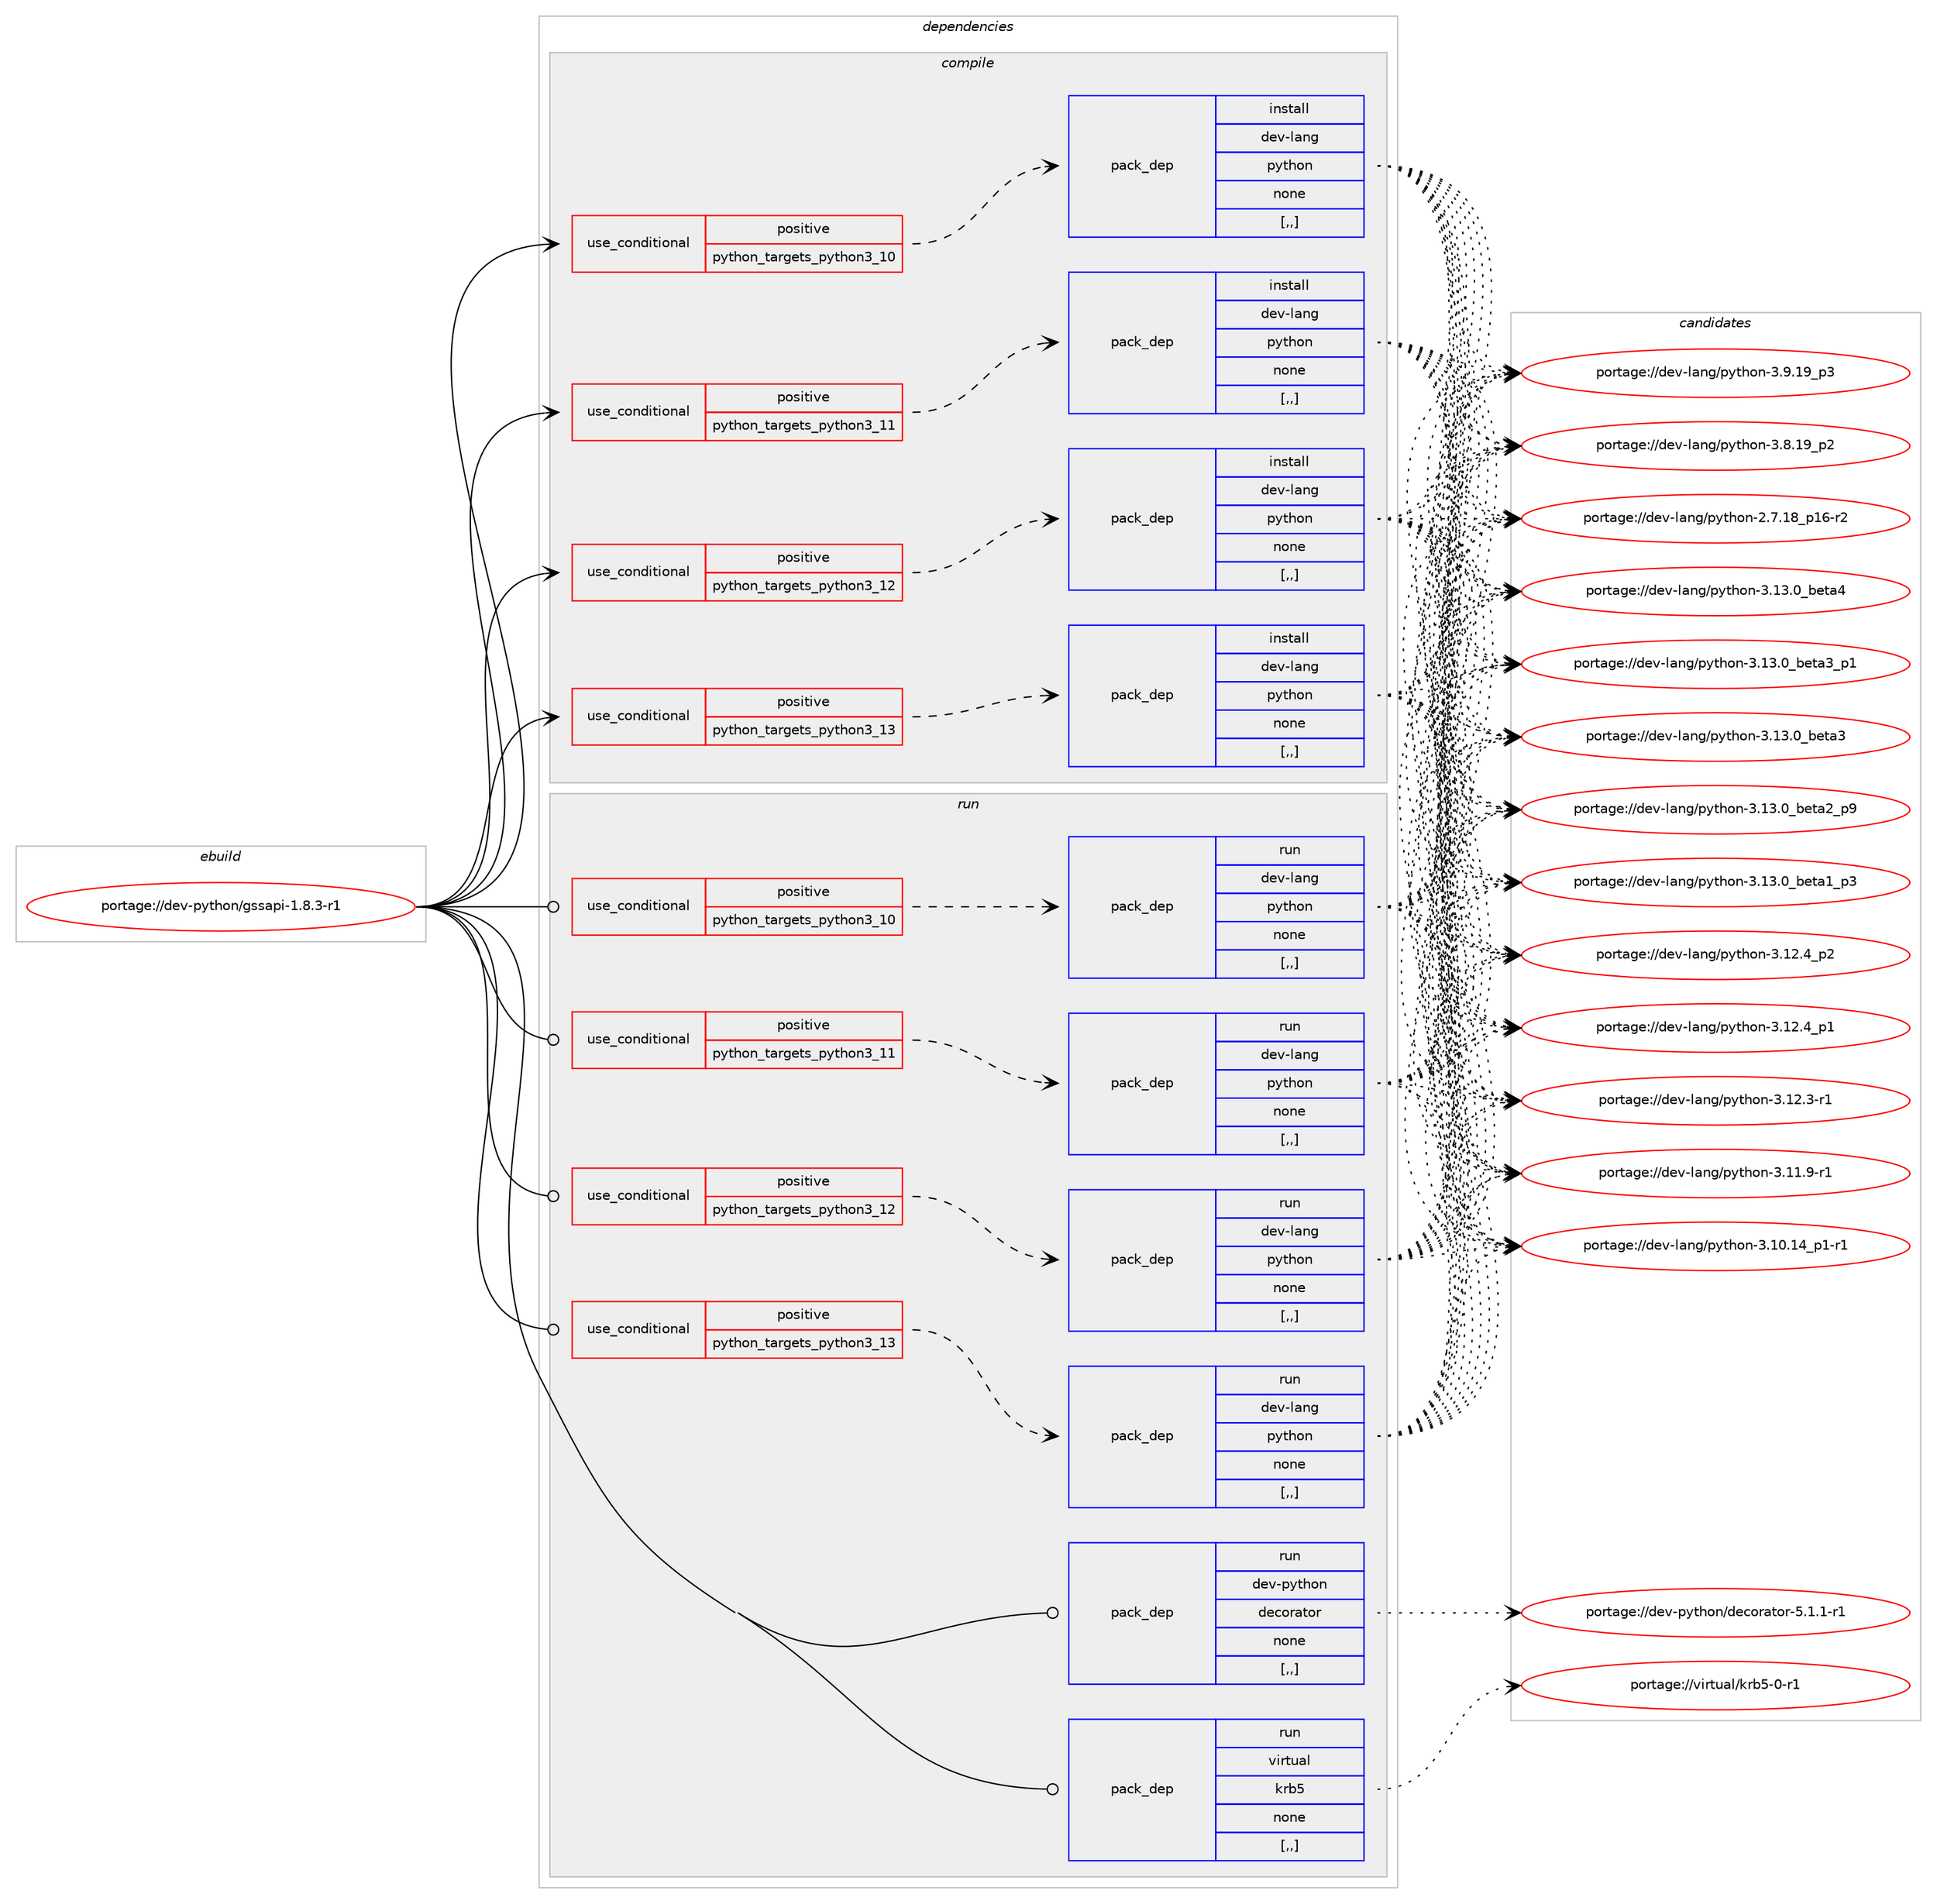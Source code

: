 digraph prolog {

# *************
# Graph options
# *************

newrank=true;
concentrate=true;
compound=true;
graph [rankdir=LR,fontname=Helvetica,fontsize=10,ranksep=1.5];#, ranksep=2.5, nodesep=0.2];
edge  [arrowhead=vee];
node  [fontname=Helvetica,fontsize=10];

# **********
# The ebuild
# **********

subgraph cluster_leftcol {
color=gray;
label=<<i>ebuild</i>>;
id [label="portage://dev-python/gssapi-1.8.3-r1", color=red, width=4, href="../dev-python/gssapi-1.8.3-r1.svg"];
}

# ****************
# The dependencies
# ****************

subgraph cluster_midcol {
color=gray;
label=<<i>dependencies</i>>;
subgraph cluster_compile {
fillcolor="#eeeeee";
style=filled;
label=<<i>compile</i>>;
subgraph cond33261 {
dependency147573 [label=<<TABLE BORDER="0" CELLBORDER="1" CELLSPACING="0" CELLPADDING="4"><TR><TD ROWSPAN="3" CELLPADDING="10">use_conditional</TD></TR><TR><TD>positive</TD></TR><TR><TD>python_targets_python3_10</TD></TR></TABLE>>, shape=none, color=red];
subgraph pack113063 {
dependency147574 [label=<<TABLE BORDER="0" CELLBORDER="1" CELLSPACING="0" CELLPADDING="4" WIDTH="220"><TR><TD ROWSPAN="6" CELLPADDING="30">pack_dep</TD></TR><TR><TD WIDTH="110">install</TD></TR><TR><TD>dev-lang</TD></TR><TR><TD>python</TD></TR><TR><TD>none</TD></TR><TR><TD>[,,]</TD></TR></TABLE>>, shape=none, color=blue];
}
dependency147573:e -> dependency147574:w [weight=20,style="dashed",arrowhead="vee"];
}
id:e -> dependency147573:w [weight=20,style="solid",arrowhead="vee"];
subgraph cond33262 {
dependency147575 [label=<<TABLE BORDER="0" CELLBORDER="1" CELLSPACING="0" CELLPADDING="4"><TR><TD ROWSPAN="3" CELLPADDING="10">use_conditional</TD></TR><TR><TD>positive</TD></TR><TR><TD>python_targets_python3_11</TD></TR></TABLE>>, shape=none, color=red];
subgraph pack113064 {
dependency147576 [label=<<TABLE BORDER="0" CELLBORDER="1" CELLSPACING="0" CELLPADDING="4" WIDTH="220"><TR><TD ROWSPAN="6" CELLPADDING="30">pack_dep</TD></TR><TR><TD WIDTH="110">install</TD></TR><TR><TD>dev-lang</TD></TR><TR><TD>python</TD></TR><TR><TD>none</TD></TR><TR><TD>[,,]</TD></TR></TABLE>>, shape=none, color=blue];
}
dependency147575:e -> dependency147576:w [weight=20,style="dashed",arrowhead="vee"];
}
id:e -> dependency147575:w [weight=20,style="solid",arrowhead="vee"];
subgraph cond33263 {
dependency147577 [label=<<TABLE BORDER="0" CELLBORDER="1" CELLSPACING="0" CELLPADDING="4"><TR><TD ROWSPAN="3" CELLPADDING="10">use_conditional</TD></TR><TR><TD>positive</TD></TR><TR><TD>python_targets_python3_12</TD></TR></TABLE>>, shape=none, color=red];
subgraph pack113065 {
dependency147578 [label=<<TABLE BORDER="0" CELLBORDER="1" CELLSPACING="0" CELLPADDING="4" WIDTH="220"><TR><TD ROWSPAN="6" CELLPADDING="30">pack_dep</TD></TR><TR><TD WIDTH="110">install</TD></TR><TR><TD>dev-lang</TD></TR><TR><TD>python</TD></TR><TR><TD>none</TD></TR><TR><TD>[,,]</TD></TR></TABLE>>, shape=none, color=blue];
}
dependency147577:e -> dependency147578:w [weight=20,style="dashed",arrowhead="vee"];
}
id:e -> dependency147577:w [weight=20,style="solid",arrowhead="vee"];
subgraph cond33264 {
dependency147579 [label=<<TABLE BORDER="0" CELLBORDER="1" CELLSPACING="0" CELLPADDING="4"><TR><TD ROWSPAN="3" CELLPADDING="10">use_conditional</TD></TR><TR><TD>positive</TD></TR><TR><TD>python_targets_python3_13</TD></TR></TABLE>>, shape=none, color=red];
subgraph pack113066 {
dependency147580 [label=<<TABLE BORDER="0" CELLBORDER="1" CELLSPACING="0" CELLPADDING="4" WIDTH="220"><TR><TD ROWSPAN="6" CELLPADDING="30">pack_dep</TD></TR><TR><TD WIDTH="110">install</TD></TR><TR><TD>dev-lang</TD></TR><TR><TD>python</TD></TR><TR><TD>none</TD></TR><TR><TD>[,,]</TD></TR></TABLE>>, shape=none, color=blue];
}
dependency147579:e -> dependency147580:w [weight=20,style="dashed",arrowhead="vee"];
}
id:e -> dependency147579:w [weight=20,style="solid",arrowhead="vee"];
}
subgraph cluster_compileandrun {
fillcolor="#eeeeee";
style=filled;
label=<<i>compile and run</i>>;
}
subgraph cluster_run {
fillcolor="#eeeeee";
style=filled;
label=<<i>run</i>>;
subgraph cond33265 {
dependency147581 [label=<<TABLE BORDER="0" CELLBORDER="1" CELLSPACING="0" CELLPADDING="4"><TR><TD ROWSPAN="3" CELLPADDING="10">use_conditional</TD></TR><TR><TD>positive</TD></TR><TR><TD>python_targets_python3_10</TD></TR></TABLE>>, shape=none, color=red];
subgraph pack113067 {
dependency147582 [label=<<TABLE BORDER="0" CELLBORDER="1" CELLSPACING="0" CELLPADDING="4" WIDTH="220"><TR><TD ROWSPAN="6" CELLPADDING="30">pack_dep</TD></TR><TR><TD WIDTH="110">run</TD></TR><TR><TD>dev-lang</TD></TR><TR><TD>python</TD></TR><TR><TD>none</TD></TR><TR><TD>[,,]</TD></TR></TABLE>>, shape=none, color=blue];
}
dependency147581:e -> dependency147582:w [weight=20,style="dashed",arrowhead="vee"];
}
id:e -> dependency147581:w [weight=20,style="solid",arrowhead="odot"];
subgraph cond33266 {
dependency147583 [label=<<TABLE BORDER="0" CELLBORDER="1" CELLSPACING="0" CELLPADDING="4"><TR><TD ROWSPAN="3" CELLPADDING="10">use_conditional</TD></TR><TR><TD>positive</TD></TR><TR><TD>python_targets_python3_11</TD></TR></TABLE>>, shape=none, color=red];
subgraph pack113068 {
dependency147584 [label=<<TABLE BORDER="0" CELLBORDER="1" CELLSPACING="0" CELLPADDING="4" WIDTH="220"><TR><TD ROWSPAN="6" CELLPADDING="30">pack_dep</TD></TR><TR><TD WIDTH="110">run</TD></TR><TR><TD>dev-lang</TD></TR><TR><TD>python</TD></TR><TR><TD>none</TD></TR><TR><TD>[,,]</TD></TR></TABLE>>, shape=none, color=blue];
}
dependency147583:e -> dependency147584:w [weight=20,style="dashed",arrowhead="vee"];
}
id:e -> dependency147583:w [weight=20,style="solid",arrowhead="odot"];
subgraph cond33267 {
dependency147585 [label=<<TABLE BORDER="0" CELLBORDER="1" CELLSPACING="0" CELLPADDING="4"><TR><TD ROWSPAN="3" CELLPADDING="10">use_conditional</TD></TR><TR><TD>positive</TD></TR><TR><TD>python_targets_python3_12</TD></TR></TABLE>>, shape=none, color=red];
subgraph pack113069 {
dependency147586 [label=<<TABLE BORDER="0" CELLBORDER="1" CELLSPACING="0" CELLPADDING="4" WIDTH="220"><TR><TD ROWSPAN="6" CELLPADDING="30">pack_dep</TD></TR><TR><TD WIDTH="110">run</TD></TR><TR><TD>dev-lang</TD></TR><TR><TD>python</TD></TR><TR><TD>none</TD></TR><TR><TD>[,,]</TD></TR></TABLE>>, shape=none, color=blue];
}
dependency147585:e -> dependency147586:w [weight=20,style="dashed",arrowhead="vee"];
}
id:e -> dependency147585:w [weight=20,style="solid",arrowhead="odot"];
subgraph cond33268 {
dependency147587 [label=<<TABLE BORDER="0" CELLBORDER="1" CELLSPACING="0" CELLPADDING="4"><TR><TD ROWSPAN="3" CELLPADDING="10">use_conditional</TD></TR><TR><TD>positive</TD></TR><TR><TD>python_targets_python3_13</TD></TR></TABLE>>, shape=none, color=red];
subgraph pack113070 {
dependency147588 [label=<<TABLE BORDER="0" CELLBORDER="1" CELLSPACING="0" CELLPADDING="4" WIDTH="220"><TR><TD ROWSPAN="6" CELLPADDING="30">pack_dep</TD></TR><TR><TD WIDTH="110">run</TD></TR><TR><TD>dev-lang</TD></TR><TR><TD>python</TD></TR><TR><TD>none</TD></TR><TR><TD>[,,]</TD></TR></TABLE>>, shape=none, color=blue];
}
dependency147587:e -> dependency147588:w [weight=20,style="dashed",arrowhead="vee"];
}
id:e -> dependency147587:w [weight=20,style="solid",arrowhead="odot"];
subgraph pack113071 {
dependency147589 [label=<<TABLE BORDER="0" CELLBORDER="1" CELLSPACING="0" CELLPADDING="4" WIDTH="220"><TR><TD ROWSPAN="6" CELLPADDING="30">pack_dep</TD></TR><TR><TD WIDTH="110">run</TD></TR><TR><TD>dev-python</TD></TR><TR><TD>decorator</TD></TR><TR><TD>none</TD></TR><TR><TD>[,,]</TD></TR></TABLE>>, shape=none, color=blue];
}
id:e -> dependency147589:w [weight=20,style="solid",arrowhead="odot"];
subgraph pack113072 {
dependency147590 [label=<<TABLE BORDER="0" CELLBORDER="1" CELLSPACING="0" CELLPADDING="4" WIDTH="220"><TR><TD ROWSPAN="6" CELLPADDING="30">pack_dep</TD></TR><TR><TD WIDTH="110">run</TD></TR><TR><TD>virtual</TD></TR><TR><TD>krb5</TD></TR><TR><TD>none</TD></TR><TR><TD>[,,]</TD></TR></TABLE>>, shape=none, color=blue];
}
id:e -> dependency147590:w [weight=20,style="solid",arrowhead="odot"];
}
}

# **************
# The candidates
# **************

subgraph cluster_choices {
rank=same;
color=gray;
label=<<i>candidates</i>>;

subgraph choice113063 {
color=black;
nodesep=1;
choice1001011184510897110103471121211161041111104551464951464895981011169752 [label="portage://dev-lang/python-3.13.0_beta4", color=red, width=4,href="../dev-lang/python-3.13.0_beta4.svg"];
choice10010111845108971101034711212111610411111045514649514648959810111697519511249 [label="portage://dev-lang/python-3.13.0_beta3_p1", color=red, width=4,href="../dev-lang/python-3.13.0_beta3_p1.svg"];
choice1001011184510897110103471121211161041111104551464951464895981011169751 [label="portage://dev-lang/python-3.13.0_beta3", color=red, width=4,href="../dev-lang/python-3.13.0_beta3.svg"];
choice10010111845108971101034711212111610411111045514649514648959810111697509511257 [label="portage://dev-lang/python-3.13.0_beta2_p9", color=red, width=4,href="../dev-lang/python-3.13.0_beta2_p9.svg"];
choice10010111845108971101034711212111610411111045514649514648959810111697499511251 [label="portage://dev-lang/python-3.13.0_beta1_p3", color=red, width=4,href="../dev-lang/python-3.13.0_beta1_p3.svg"];
choice100101118451089711010347112121116104111110455146495046529511250 [label="portage://dev-lang/python-3.12.4_p2", color=red, width=4,href="../dev-lang/python-3.12.4_p2.svg"];
choice100101118451089711010347112121116104111110455146495046529511249 [label="portage://dev-lang/python-3.12.4_p1", color=red, width=4,href="../dev-lang/python-3.12.4_p1.svg"];
choice100101118451089711010347112121116104111110455146495046514511449 [label="portage://dev-lang/python-3.12.3-r1", color=red, width=4,href="../dev-lang/python-3.12.3-r1.svg"];
choice100101118451089711010347112121116104111110455146494946574511449 [label="portage://dev-lang/python-3.11.9-r1", color=red, width=4,href="../dev-lang/python-3.11.9-r1.svg"];
choice100101118451089711010347112121116104111110455146494846495295112494511449 [label="portage://dev-lang/python-3.10.14_p1-r1", color=red, width=4,href="../dev-lang/python-3.10.14_p1-r1.svg"];
choice100101118451089711010347112121116104111110455146574649579511251 [label="portage://dev-lang/python-3.9.19_p3", color=red, width=4,href="../dev-lang/python-3.9.19_p3.svg"];
choice100101118451089711010347112121116104111110455146564649579511250 [label="portage://dev-lang/python-3.8.19_p2", color=red, width=4,href="../dev-lang/python-3.8.19_p2.svg"];
choice100101118451089711010347112121116104111110455046554649569511249544511450 [label="portage://dev-lang/python-2.7.18_p16-r2", color=red, width=4,href="../dev-lang/python-2.7.18_p16-r2.svg"];
dependency147574:e -> choice1001011184510897110103471121211161041111104551464951464895981011169752:w [style=dotted,weight="100"];
dependency147574:e -> choice10010111845108971101034711212111610411111045514649514648959810111697519511249:w [style=dotted,weight="100"];
dependency147574:e -> choice1001011184510897110103471121211161041111104551464951464895981011169751:w [style=dotted,weight="100"];
dependency147574:e -> choice10010111845108971101034711212111610411111045514649514648959810111697509511257:w [style=dotted,weight="100"];
dependency147574:e -> choice10010111845108971101034711212111610411111045514649514648959810111697499511251:w [style=dotted,weight="100"];
dependency147574:e -> choice100101118451089711010347112121116104111110455146495046529511250:w [style=dotted,weight="100"];
dependency147574:e -> choice100101118451089711010347112121116104111110455146495046529511249:w [style=dotted,weight="100"];
dependency147574:e -> choice100101118451089711010347112121116104111110455146495046514511449:w [style=dotted,weight="100"];
dependency147574:e -> choice100101118451089711010347112121116104111110455146494946574511449:w [style=dotted,weight="100"];
dependency147574:e -> choice100101118451089711010347112121116104111110455146494846495295112494511449:w [style=dotted,weight="100"];
dependency147574:e -> choice100101118451089711010347112121116104111110455146574649579511251:w [style=dotted,weight="100"];
dependency147574:e -> choice100101118451089711010347112121116104111110455146564649579511250:w [style=dotted,weight="100"];
dependency147574:e -> choice100101118451089711010347112121116104111110455046554649569511249544511450:w [style=dotted,weight="100"];
}
subgraph choice113064 {
color=black;
nodesep=1;
choice1001011184510897110103471121211161041111104551464951464895981011169752 [label="portage://dev-lang/python-3.13.0_beta4", color=red, width=4,href="../dev-lang/python-3.13.0_beta4.svg"];
choice10010111845108971101034711212111610411111045514649514648959810111697519511249 [label="portage://dev-lang/python-3.13.0_beta3_p1", color=red, width=4,href="../dev-lang/python-3.13.0_beta3_p1.svg"];
choice1001011184510897110103471121211161041111104551464951464895981011169751 [label="portage://dev-lang/python-3.13.0_beta3", color=red, width=4,href="../dev-lang/python-3.13.0_beta3.svg"];
choice10010111845108971101034711212111610411111045514649514648959810111697509511257 [label="portage://dev-lang/python-3.13.0_beta2_p9", color=red, width=4,href="../dev-lang/python-3.13.0_beta2_p9.svg"];
choice10010111845108971101034711212111610411111045514649514648959810111697499511251 [label="portage://dev-lang/python-3.13.0_beta1_p3", color=red, width=4,href="../dev-lang/python-3.13.0_beta1_p3.svg"];
choice100101118451089711010347112121116104111110455146495046529511250 [label="portage://dev-lang/python-3.12.4_p2", color=red, width=4,href="../dev-lang/python-3.12.4_p2.svg"];
choice100101118451089711010347112121116104111110455146495046529511249 [label="portage://dev-lang/python-3.12.4_p1", color=red, width=4,href="../dev-lang/python-3.12.4_p1.svg"];
choice100101118451089711010347112121116104111110455146495046514511449 [label="portage://dev-lang/python-3.12.3-r1", color=red, width=4,href="../dev-lang/python-3.12.3-r1.svg"];
choice100101118451089711010347112121116104111110455146494946574511449 [label="portage://dev-lang/python-3.11.9-r1", color=red, width=4,href="../dev-lang/python-3.11.9-r1.svg"];
choice100101118451089711010347112121116104111110455146494846495295112494511449 [label="portage://dev-lang/python-3.10.14_p1-r1", color=red, width=4,href="../dev-lang/python-3.10.14_p1-r1.svg"];
choice100101118451089711010347112121116104111110455146574649579511251 [label="portage://dev-lang/python-3.9.19_p3", color=red, width=4,href="../dev-lang/python-3.9.19_p3.svg"];
choice100101118451089711010347112121116104111110455146564649579511250 [label="portage://dev-lang/python-3.8.19_p2", color=red, width=4,href="../dev-lang/python-3.8.19_p2.svg"];
choice100101118451089711010347112121116104111110455046554649569511249544511450 [label="portage://dev-lang/python-2.7.18_p16-r2", color=red, width=4,href="../dev-lang/python-2.7.18_p16-r2.svg"];
dependency147576:e -> choice1001011184510897110103471121211161041111104551464951464895981011169752:w [style=dotted,weight="100"];
dependency147576:e -> choice10010111845108971101034711212111610411111045514649514648959810111697519511249:w [style=dotted,weight="100"];
dependency147576:e -> choice1001011184510897110103471121211161041111104551464951464895981011169751:w [style=dotted,weight="100"];
dependency147576:e -> choice10010111845108971101034711212111610411111045514649514648959810111697509511257:w [style=dotted,weight="100"];
dependency147576:e -> choice10010111845108971101034711212111610411111045514649514648959810111697499511251:w [style=dotted,weight="100"];
dependency147576:e -> choice100101118451089711010347112121116104111110455146495046529511250:w [style=dotted,weight="100"];
dependency147576:e -> choice100101118451089711010347112121116104111110455146495046529511249:w [style=dotted,weight="100"];
dependency147576:e -> choice100101118451089711010347112121116104111110455146495046514511449:w [style=dotted,weight="100"];
dependency147576:e -> choice100101118451089711010347112121116104111110455146494946574511449:w [style=dotted,weight="100"];
dependency147576:e -> choice100101118451089711010347112121116104111110455146494846495295112494511449:w [style=dotted,weight="100"];
dependency147576:e -> choice100101118451089711010347112121116104111110455146574649579511251:w [style=dotted,weight="100"];
dependency147576:e -> choice100101118451089711010347112121116104111110455146564649579511250:w [style=dotted,weight="100"];
dependency147576:e -> choice100101118451089711010347112121116104111110455046554649569511249544511450:w [style=dotted,weight="100"];
}
subgraph choice113065 {
color=black;
nodesep=1;
choice1001011184510897110103471121211161041111104551464951464895981011169752 [label="portage://dev-lang/python-3.13.0_beta4", color=red, width=4,href="../dev-lang/python-3.13.0_beta4.svg"];
choice10010111845108971101034711212111610411111045514649514648959810111697519511249 [label="portage://dev-lang/python-3.13.0_beta3_p1", color=red, width=4,href="../dev-lang/python-3.13.0_beta3_p1.svg"];
choice1001011184510897110103471121211161041111104551464951464895981011169751 [label="portage://dev-lang/python-3.13.0_beta3", color=red, width=4,href="../dev-lang/python-3.13.0_beta3.svg"];
choice10010111845108971101034711212111610411111045514649514648959810111697509511257 [label="portage://dev-lang/python-3.13.0_beta2_p9", color=red, width=4,href="../dev-lang/python-3.13.0_beta2_p9.svg"];
choice10010111845108971101034711212111610411111045514649514648959810111697499511251 [label="portage://dev-lang/python-3.13.0_beta1_p3", color=red, width=4,href="../dev-lang/python-3.13.0_beta1_p3.svg"];
choice100101118451089711010347112121116104111110455146495046529511250 [label="portage://dev-lang/python-3.12.4_p2", color=red, width=4,href="../dev-lang/python-3.12.4_p2.svg"];
choice100101118451089711010347112121116104111110455146495046529511249 [label="portage://dev-lang/python-3.12.4_p1", color=red, width=4,href="../dev-lang/python-3.12.4_p1.svg"];
choice100101118451089711010347112121116104111110455146495046514511449 [label="portage://dev-lang/python-3.12.3-r1", color=red, width=4,href="../dev-lang/python-3.12.3-r1.svg"];
choice100101118451089711010347112121116104111110455146494946574511449 [label="portage://dev-lang/python-3.11.9-r1", color=red, width=4,href="../dev-lang/python-3.11.9-r1.svg"];
choice100101118451089711010347112121116104111110455146494846495295112494511449 [label="portage://dev-lang/python-3.10.14_p1-r1", color=red, width=4,href="../dev-lang/python-3.10.14_p1-r1.svg"];
choice100101118451089711010347112121116104111110455146574649579511251 [label="portage://dev-lang/python-3.9.19_p3", color=red, width=4,href="../dev-lang/python-3.9.19_p3.svg"];
choice100101118451089711010347112121116104111110455146564649579511250 [label="portage://dev-lang/python-3.8.19_p2", color=red, width=4,href="../dev-lang/python-3.8.19_p2.svg"];
choice100101118451089711010347112121116104111110455046554649569511249544511450 [label="portage://dev-lang/python-2.7.18_p16-r2", color=red, width=4,href="../dev-lang/python-2.7.18_p16-r2.svg"];
dependency147578:e -> choice1001011184510897110103471121211161041111104551464951464895981011169752:w [style=dotted,weight="100"];
dependency147578:e -> choice10010111845108971101034711212111610411111045514649514648959810111697519511249:w [style=dotted,weight="100"];
dependency147578:e -> choice1001011184510897110103471121211161041111104551464951464895981011169751:w [style=dotted,weight="100"];
dependency147578:e -> choice10010111845108971101034711212111610411111045514649514648959810111697509511257:w [style=dotted,weight="100"];
dependency147578:e -> choice10010111845108971101034711212111610411111045514649514648959810111697499511251:w [style=dotted,weight="100"];
dependency147578:e -> choice100101118451089711010347112121116104111110455146495046529511250:w [style=dotted,weight="100"];
dependency147578:e -> choice100101118451089711010347112121116104111110455146495046529511249:w [style=dotted,weight="100"];
dependency147578:e -> choice100101118451089711010347112121116104111110455146495046514511449:w [style=dotted,weight="100"];
dependency147578:e -> choice100101118451089711010347112121116104111110455146494946574511449:w [style=dotted,weight="100"];
dependency147578:e -> choice100101118451089711010347112121116104111110455146494846495295112494511449:w [style=dotted,weight="100"];
dependency147578:e -> choice100101118451089711010347112121116104111110455146574649579511251:w [style=dotted,weight="100"];
dependency147578:e -> choice100101118451089711010347112121116104111110455146564649579511250:w [style=dotted,weight="100"];
dependency147578:e -> choice100101118451089711010347112121116104111110455046554649569511249544511450:w [style=dotted,weight="100"];
}
subgraph choice113066 {
color=black;
nodesep=1;
choice1001011184510897110103471121211161041111104551464951464895981011169752 [label="portage://dev-lang/python-3.13.0_beta4", color=red, width=4,href="../dev-lang/python-3.13.0_beta4.svg"];
choice10010111845108971101034711212111610411111045514649514648959810111697519511249 [label="portage://dev-lang/python-3.13.0_beta3_p1", color=red, width=4,href="../dev-lang/python-3.13.0_beta3_p1.svg"];
choice1001011184510897110103471121211161041111104551464951464895981011169751 [label="portage://dev-lang/python-3.13.0_beta3", color=red, width=4,href="../dev-lang/python-3.13.0_beta3.svg"];
choice10010111845108971101034711212111610411111045514649514648959810111697509511257 [label="portage://dev-lang/python-3.13.0_beta2_p9", color=red, width=4,href="../dev-lang/python-3.13.0_beta2_p9.svg"];
choice10010111845108971101034711212111610411111045514649514648959810111697499511251 [label="portage://dev-lang/python-3.13.0_beta1_p3", color=red, width=4,href="../dev-lang/python-3.13.0_beta1_p3.svg"];
choice100101118451089711010347112121116104111110455146495046529511250 [label="portage://dev-lang/python-3.12.4_p2", color=red, width=4,href="../dev-lang/python-3.12.4_p2.svg"];
choice100101118451089711010347112121116104111110455146495046529511249 [label="portage://dev-lang/python-3.12.4_p1", color=red, width=4,href="../dev-lang/python-3.12.4_p1.svg"];
choice100101118451089711010347112121116104111110455146495046514511449 [label="portage://dev-lang/python-3.12.3-r1", color=red, width=4,href="../dev-lang/python-3.12.3-r1.svg"];
choice100101118451089711010347112121116104111110455146494946574511449 [label="portage://dev-lang/python-3.11.9-r1", color=red, width=4,href="../dev-lang/python-3.11.9-r1.svg"];
choice100101118451089711010347112121116104111110455146494846495295112494511449 [label="portage://dev-lang/python-3.10.14_p1-r1", color=red, width=4,href="../dev-lang/python-3.10.14_p1-r1.svg"];
choice100101118451089711010347112121116104111110455146574649579511251 [label="portage://dev-lang/python-3.9.19_p3", color=red, width=4,href="../dev-lang/python-3.9.19_p3.svg"];
choice100101118451089711010347112121116104111110455146564649579511250 [label="portage://dev-lang/python-3.8.19_p2", color=red, width=4,href="../dev-lang/python-3.8.19_p2.svg"];
choice100101118451089711010347112121116104111110455046554649569511249544511450 [label="portage://dev-lang/python-2.7.18_p16-r2", color=red, width=4,href="../dev-lang/python-2.7.18_p16-r2.svg"];
dependency147580:e -> choice1001011184510897110103471121211161041111104551464951464895981011169752:w [style=dotted,weight="100"];
dependency147580:e -> choice10010111845108971101034711212111610411111045514649514648959810111697519511249:w [style=dotted,weight="100"];
dependency147580:e -> choice1001011184510897110103471121211161041111104551464951464895981011169751:w [style=dotted,weight="100"];
dependency147580:e -> choice10010111845108971101034711212111610411111045514649514648959810111697509511257:w [style=dotted,weight="100"];
dependency147580:e -> choice10010111845108971101034711212111610411111045514649514648959810111697499511251:w [style=dotted,weight="100"];
dependency147580:e -> choice100101118451089711010347112121116104111110455146495046529511250:w [style=dotted,weight="100"];
dependency147580:e -> choice100101118451089711010347112121116104111110455146495046529511249:w [style=dotted,weight="100"];
dependency147580:e -> choice100101118451089711010347112121116104111110455146495046514511449:w [style=dotted,weight="100"];
dependency147580:e -> choice100101118451089711010347112121116104111110455146494946574511449:w [style=dotted,weight="100"];
dependency147580:e -> choice100101118451089711010347112121116104111110455146494846495295112494511449:w [style=dotted,weight="100"];
dependency147580:e -> choice100101118451089711010347112121116104111110455146574649579511251:w [style=dotted,weight="100"];
dependency147580:e -> choice100101118451089711010347112121116104111110455146564649579511250:w [style=dotted,weight="100"];
dependency147580:e -> choice100101118451089711010347112121116104111110455046554649569511249544511450:w [style=dotted,weight="100"];
}
subgraph choice113067 {
color=black;
nodesep=1;
choice1001011184510897110103471121211161041111104551464951464895981011169752 [label="portage://dev-lang/python-3.13.0_beta4", color=red, width=4,href="../dev-lang/python-3.13.0_beta4.svg"];
choice10010111845108971101034711212111610411111045514649514648959810111697519511249 [label="portage://dev-lang/python-3.13.0_beta3_p1", color=red, width=4,href="../dev-lang/python-3.13.0_beta3_p1.svg"];
choice1001011184510897110103471121211161041111104551464951464895981011169751 [label="portage://dev-lang/python-3.13.0_beta3", color=red, width=4,href="../dev-lang/python-3.13.0_beta3.svg"];
choice10010111845108971101034711212111610411111045514649514648959810111697509511257 [label="portage://dev-lang/python-3.13.0_beta2_p9", color=red, width=4,href="../dev-lang/python-3.13.0_beta2_p9.svg"];
choice10010111845108971101034711212111610411111045514649514648959810111697499511251 [label="portage://dev-lang/python-3.13.0_beta1_p3", color=red, width=4,href="../dev-lang/python-3.13.0_beta1_p3.svg"];
choice100101118451089711010347112121116104111110455146495046529511250 [label="portage://dev-lang/python-3.12.4_p2", color=red, width=4,href="../dev-lang/python-3.12.4_p2.svg"];
choice100101118451089711010347112121116104111110455146495046529511249 [label="portage://dev-lang/python-3.12.4_p1", color=red, width=4,href="../dev-lang/python-3.12.4_p1.svg"];
choice100101118451089711010347112121116104111110455146495046514511449 [label="portage://dev-lang/python-3.12.3-r1", color=red, width=4,href="../dev-lang/python-3.12.3-r1.svg"];
choice100101118451089711010347112121116104111110455146494946574511449 [label="portage://dev-lang/python-3.11.9-r1", color=red, width=4,href="../dev-lang/python-3.11.9-r1.svg"];
choice100101118451089711010347112121116104111110455146494846495295112494511449 [label="portage://dev-lang/python-3.10.14_p1-r1", color=red, width=4,href="../dev-lang/python-3.10.14_p1-r1.svg"];
choice100101118451089711010347112121116104111110455146574649579511251 [label="portage://dev-lang/python-3.9.19_p3", color=red, width=4,href="../dev-lang/python-3.9.19_p3.svg"];
choice100101118451089711010347112121116104111110455146564649579511250 [label="portage://dev-lang/python-3.8.19_p2", color=red, width=4,href="../dev-lang/python-3.8.19_p2.svg"];
choice100101118451089711010347112121116104111110455046554649569511249544511450 [label="portage://dev-lang/python-2.7.18_p16-r2", color=red, width=4,href="../dev-lang/python-2.7.18_p16-r2.svg"];
dependency147582:e -> choice1001011184510897110103471121211161041111104551464951464895981011169752:w [style=dotted,weight="100"];
dependency147582:e -> choice10010111845108971101034711212111610411111045514649514648959810111697519511249:w [style=dotted,weight="100"];
dependency147582:e -> choice1001011184510897110103471121211161041111104551464951464895981011169751:w [style=dotted,weight="100"];
dependency147582:e -> choice10010111845108971101034711212111610411111045514649514648959810111697509511257:w [style=dotted,weight="100"];
dependency147582:e -> choice10010111845108971101034711212111610411111045514649514648959810111697499511251:w [style=dotted,weight="100"];
dependency147582:e -> choice100101118451089711010347112121116104111110455146495046529511250:w [style=dotted,weight="100"];
dependency147582:e -> choice100101118451089711010347112121116104111110455146495046529511249:w [style=dotted,weight="100"];
dependency147582:e -> choice100101118451089711010347112121116104111110455146495046514511449:w [style=dotted,weight="100"];
dependency147582:e -> choice100101118451089711010347112121116104111110455146494946574511449:w [style=dotted,weight="100"];
dependency147582:e -> choice100101118451089711010347112121116104111110455146494846495295112494511449:w [style=dotted,weight="100"];
dependency147582:e -> choice100101118451089711010347112121116104111110455146574649579511251:w [style=dotted,weight="100"];
dependency147582:e -> choice100101118451089711010347112121116104111110455146564649579511250:w [style=dotted,weight="100"];
dependency147582:e -> choice100101118451089711010347112121116104111110455046554649569511249544511450:w [style=dotted,weight="100"];
}
subgraph choice113068 {
color=black;
nodesep=1;
choice1001011184510897110103471121211161041111104551464951464895981011169752 [label="portage://dev-lang/python-3.13.0_beta4", color=red, width=4,href="../dev-lang/python-3.13.0_beta4.svg"];
choice10010111845108971101034711212111610411111045514649514648959810111697519511249 [label="portage://dev-lang/python-3.13.0_beta3_p1", color=red, width=4,href="../dev-lang/python-3.13.0_beta3_p1.svg"];
choice1001011184510897110103471121211161041111104551464951464895981011169751 [label="portage://dev-lang/python-3.13.0_beta3", color=red, width=4,href="../dev-lang/python-3.13.0_beta3.svg"];
choice10010111845108971101034711212111610411111045514649514648959810111697509511257 [label="portage://dev-lang/python-3.13.0_beta2_p9", color=red, width=4,href="../dev-lang/python-3.13.0_beta2_p9.svg"];
choice10010111845108971101034711212111610411111045514649514648959810111697499511251 [label="portage://dev-lang/python-3.13.0_beta1_p3", color=red, width=4,href="../dev-lang/python-3.13.0_beta1_p3.svg"];
choice100101118451089711010347112121116104111110455146495046529511250 [label="portage://dev-lang/python-3.12.4_p2", color=red, width=4,href="../dev-lang/python-3.12.4_p2.svg"];
choice100101118451089711010347112121116104111110455146495046529511249 [label="portage://dev-lang/python-3.12.4_p1", color=red, width=4,href="../dev-lang/python-3.12.4_p1.svg"];
choice100101118451089711010347112121116104111110455146495046514511449 [label="portage://dev-lang/python-3.12.3-r1", color=red, width=4,href="../dev-lang/python-3.12.3-r1.svg"];
choice100101118451089711010347112121116104111110455146494946574511449 [label="portage://dev-lang/python-3.11.9-r1", color=red, width=4,href="../dev-lang/python-3.11.9-r1.svg"];
choice100101118451089711010347112121116104111110455146494846495295112494511449 [label="portage://dev-lang/python-3.10.14_p1-r1", color=red, width=4,href="../dev-lang/python-3.10.14_p1-r1.svg"];
choice100101118451089711010347112121116104111110455146574649579511251 [label="portage://dev-lang/python-3.9.19_p3", color=red, width=4,href="../dev-lang/python-3.9.19_p3.svg"];
choice100101118451089711010347112121116104111110455146564649579511250 [label="portage://dev-lang/python-3.8.19_p2", color=red, width=4,href="../dev-lang/python-3.8.19_p2.svg"];
choice100101118451089711010347112121116104111110455046554649569511249544511450 [label="portage://dev-lang/python-2.7.18_p16-r2", color=red, width=4,href="../dev-lang/python-2.7.18_p16-r2.svg"];
dependency147584:e -> choice1001011184510897110103471121211161041111104551464951464895981011169752:w [style=dotted,weight="100"];
dependency147584:e -> choice10010111845108971101034711212111610411111045514649514648959810111697519511249:w [style=dotted,weight="100"];
dependency147584:e -> choice1001011184510897110103471121211161041111104551464951464895981011169751:w [style=dotted,weight="100"];
dependency147584:e -> choice10010111845108971101034711212111610411111045514649514648959810111697509511257:w [style=dotted,weight="100"];
dependency147584:e -> choice10010111845108971101034711212111610411111045514649514648959810111697499511251:w [style=dotted,weight="100"];
dependency147584:e -> choice100101118451089711010347112121116104111110455146495046529511250:w [style=dotted,weight="100"];
dependency147584:e -> choice100101118451089711010347112121116104111110455146495046529511249:w [style=dotted,weight="100"];
dependency147584:e -> choice100101118451089711010347112121116104111110455146495046514511449:w [style=dotted,weight="100"];
dependency147584:e -> choice100101118451089711010347112121116104111110455146494946574511449:w [style=dotted,weight="100"];
dependency147584:e -> choice100101118451089711010347112121116104111110455146494846495295112494511449:w [style=dotted,weight="100"];
dependency147584:e -> choice100101118451089711010347112121116104111110455146574649579511251:w [style=dotted,weight="100"];
dependency147584:e -> choice100101118451089711010347112121116104111110455146564649579511250:w [style=dotted,weight="100"];
dependency147584:e -> choice100101118451089711010347112121116104111110455046554649569511249544511450:w [style=dotted,weight="100"];
}
subgraph choice113069 {
color=black;
nodesep=1;
choice1001011184510897110103471121211161041111104551464951464895981011169752 [label="portage://dev-lang/python-3.13.0_beta4", color=red, width=4,href="../dev-lang/python-3.13.0_beta4.svg"];
choice10010111845108971101034711212111610411111045514649514648959810111697519511249 [label="portage://dev-lang/python-3.13.0_beta3_p1", color=red, width=4,href="../dev-lang/python-3.13.0_beta3_p1.svg"];
choice1001011184510897110103471121211161041111104551464951464895981011169751 [label="portage://dev-lang/python-3.13.0_beta3", color=red, width=4,href="../dev-lang/python-3.13.0_beta3.svg"];
choice10010111845108971101034711212111610411111045514649514648959810111697509511257 [label="portage://dev-lang/python-3.13.0_beta2_p9", color=red, width=4,href="../dev-lang/python-3.13.0_beta2_p9.svg"];
choice10010111845108971101034711212111610411111045514649514648959810111697499511251 [label="portage://dev-lang/python-3.13.0_beta1_p3", color=red, width=4,href="../dev-lang/python-3.13.0_beta1_p3.svg"];
choice100101118451089711010347112121116104111110455146495046529511250 [label="portage://dev-lang/python-3.12.4_p2", color=red, width=4,href="../dev-lang/python-3.12.4_p2.svg"];
choice100101118451089711010347112121116104111110455146495046529511249 [label="portage://dev-lang/python-3.12.4_p1", color=red, width=4,href="../dev-lang/python-3.12.4_p1.svg"];
choice100101118451089711010347112121116104111110455146495046514511449 [label="portage://dev-lang/python-3.12.3-r1", color=red, width=4,href="../dev-lang/python-3.12.3-r1.svg"];
choice100101118451089711010347112121116104111110455146494946574511449 [label="portage://dev-lang/python-3.11.9-r1", color=red, width=4,href="../dev-lang/python-3.11.9-r1.svg"];
choice100101118451089711010347112121116104111110455146494846495295112494511449 [label="portage://dev-lang/python-3.10.14_p1-r1", color=red, width=4,href="../dev-lang/python-3.10.14_p1-r1.svg"];
choice100101118451089711010347112121116104111110455146574649579511251 [label="portage://dev-lang/python-3.9.19_p3", color=red, width=4,href="../dev-lang/python-3.9.19_p3.svg"];
choice100101118451089711010347112121116104111110455146564649579511250 [label="portage://dev-lang/python-3.8.19_p2", color=red, width=4,href="../dev-lang/python-3.8.19_p2.svg"];
choice100101118451089711010347112121116104111110455046554649569511249544511450 [label="portage://dev-lang/python-2.7.18_p16-r2", color=red, width=4,href="../dev-lang/python-2.7.18_p16-r2.svg"];
dependency147586:e -> choice1001011184510897110103471121211161041111104551464951464895981011169752:w [style=dotted,weight="100"];
dependency147586:e -> choice10010111845108971101034711212111610411111045514649514648959810111697519511249:w [style=dotted,weight="100"];
dependency147586:e -> choice1001011184510897110103471121211161041111104551464951464895981011169751:w [style=dotted,weight="100"];
dependency147586:e -> choice10010111845108971101034711212111610411111045514649514648959810111697509511257:w [style=dotted,weight="100"];
dependency147586:e -> choice10010111845108971101034711212111610411111045514649514648959810111697499511251:w [style=dotted,weight="100"];
dependency147586:e -> choice100101118451089711010347112121116104111110455146495046529511250:w [style=dotted,weight="100"];
dependency147586:e -> choice100101118451089711010347112121116104111110455146495046529511249:w [style=dotted,weight="100"];
dependency147586:e -> choice100101118451089711010347112121116104111110455146495046514511449:w [style=dotted,weight="100"];
dependency147586:e -> choice100101118451089711010347112121116104111110455146494946574511449:w [style=dotted,weight="100"];
dependency147586:e -> choice100101118451089711010347112121116104111110455146494846495295112494511449:w [style=dotted,weight="100"];
dependency147586:e -> choice100101118451089711010347112121116104111110455146574649579511251:w [style=dotted,weight="100"];
dependency147586:e -> choice100101118451089711010347112121116104111110455146564649579511250:w [style=dotted,weight="100"];
dependency147586:e -> choice100101118451089711010347112121116104111110455046554649569511249544511450:w [style=dotted,weight="100"];
}
subgraph choice113070 {
color=black;
nodesep=1;
choice1001011184510897110103471121211161041111104551464951464895981011169752 [label="portage://dev-lang/python-3.13.0_beta4", color=red, width=4,href="../dev-lang/python-3.13.0_beta4.svg"];
choice10010111845108971101034711212111610411111045514649514648959810111697519511249 [label="portage://dev-lang/python-3.13.0_beta3_p1", color=red, width=4,href="../dev-lang/python-3.13.0_beta3_p1.svg"];
choice1001011184510897110103471121211161041111104551464951464895981011169751 [label="portage://dev-lang/python-3.13.0_beta3", color=red, width=4,href="../dev-lang/python-3.13.0_beta3.svg"];
choice10010111845108971101034711212111610411111045514649514648959810111697509511257 [label="portage://dev-lang/python-3.13.0_beta2_p9", color=red, width=4,href="../dev-lang/python-3.13.0_beta2_p9.svg"];
choice10010111845108971101034711212111610411111045514649514648959810111697499511251 [label="portage://dev-lang/python-3.13.0_beta1_p3", color=red, width=4,href="../dev-lang/python-3.13.0_beta1_p3.svg"];
choice100101118451089711010347112121116104111110455146495046529511250 [label="portage://dev-lang/python-3.12.4_p2", color=red, width=4,href="../dev-lang/python-3.12.4_p2.svg"];
choice100101118451089711010347112121116104111110455146495046529511249 [label="portage://dev-lang/python-3.12.4_p1", color=red, width=4,href="../dev-lang/python-3.12.4_p1.svg"];
choice100101118451089711010347112121116104111110455146495046514511449 [label="portage://dev-lang/python-3.12.3-r1", color=red, width=4,href="../dev-lang/python-3.12.3-r1.svg"];
choice100101118451089711010347112121116104111110455146494946574511449 [label="portage://dev-lang/python-3.11.9-r1", color=red, width=4,href="../dev-lang/python-3.11.9-r1.svg"];
choice100101118451089711010347112121116104111110455146494846495295112494511449 [label="portage://dev-lang/python-3.10.14_p1-r1", color=red, width=4,href="../dev-lang/python-3.10.14_p1-r1.svg"];
choice100101118451089711010347112121116104111110455146574649579511251 [label="portage://dev-lang/python-3.9.19_p3", color=red, width=4,href="../dev-lang/python-3.9.19_p3.svg"];
choice100101118451089711010347112121116104111110455146564649579511250 [label="portage://dev-lang/python-3.8.19_p2", color=red, width=4,href="../dev-lang/python-3.8.19_p2.svg"];
choice100101118451089711010347112121116104111110455046554649569511249544511450 [label="portage://dev-lang/python-2.7.18_p16-r2", color=red, width=4,href="../dev-lang/python-2.7.18_p16-r2.svg"];
dependency147588:e -> choice1001011184510897110103471121211161041111104551464951464895981011169752:w [style=dotted,weight="100"];
dependency147588:e -> choice10010111845108971101034711212111610411111045514649514648959810111697519511249:w [style=dotted,weight="100"];
dependency147588:e -> choice1001011184510897110103471121211161041111104551464951464895981011169751:w [style=dotted,weight="100"];
dependency147588:e -> choice10010111845108971101034711212111610411111045514649514648959810111697509511257:w [style=dotted,weight="100"];
dependency147588:e -> choice10010111845108971101034711212111610411111045514649514648959810111697499511251:w [style=dotted,weight="100"];
dependency147588:e -> choice100101118451089711010347112121116104111110455146495046529511250:w [style=dotted,weight="100"];
dependency147588:e -> choice100101118451089711010347112121116104111110455146495046529511249:w [style=dotted,weight="100"];
dependency147588:e -> choice100101118451089711010347112121116104111110455146495046514511449:w [style=dotted,weight="100"];
dependency147588:e -> choice100101118451089711010347112121116104111110455146494946574511449:w [style=dotted,weight="100"];
dependency147588:e -> choice100101118451089711010347112121116104111110455146494846495295112494511449:w [style=dotted,weight="100"];
dependency147588:e -> choice100101118451089711010347112121116104111110455146574649579511251:w [style=dotted,weight="100"];
dependency147588:e -> choice100101118451089711010347112121116104111110455146564649579511250:w [style=dotted,weight="100"];
dependency147588:e -> choice100101118451089711010347112121116104111110455046554649569511249544511450:w [style=dotted,weight="100"];
}
subgraph choice113071 {
color=black;
nodesep=1;
choice100101118451121211161041111104710010199111114971161111144553464946494511449 [label="portage://dev-python/decorator-5.1.1-r1", color=red, width=4,href="../dev-python/decorator-5.1.1-r1.svg"];
dependency147589:e -> choice100101118451121211161041111104710010199111114971161111144553464946494511449:w [style=dotted,weight="100"];
}
subgraph choice113072 {
color=black;
nodesep=1;
choice1181051141161179710847107114985345484511449 [label="portage://virtual/krb5-0-r1", color=red, width=4,href="../virtual/krb5-0-r1.svg"];
dependency147590:e -> choice1181051141161179710847107114985345484511449:w [style=dotted,weight="100"];
}
}

}
